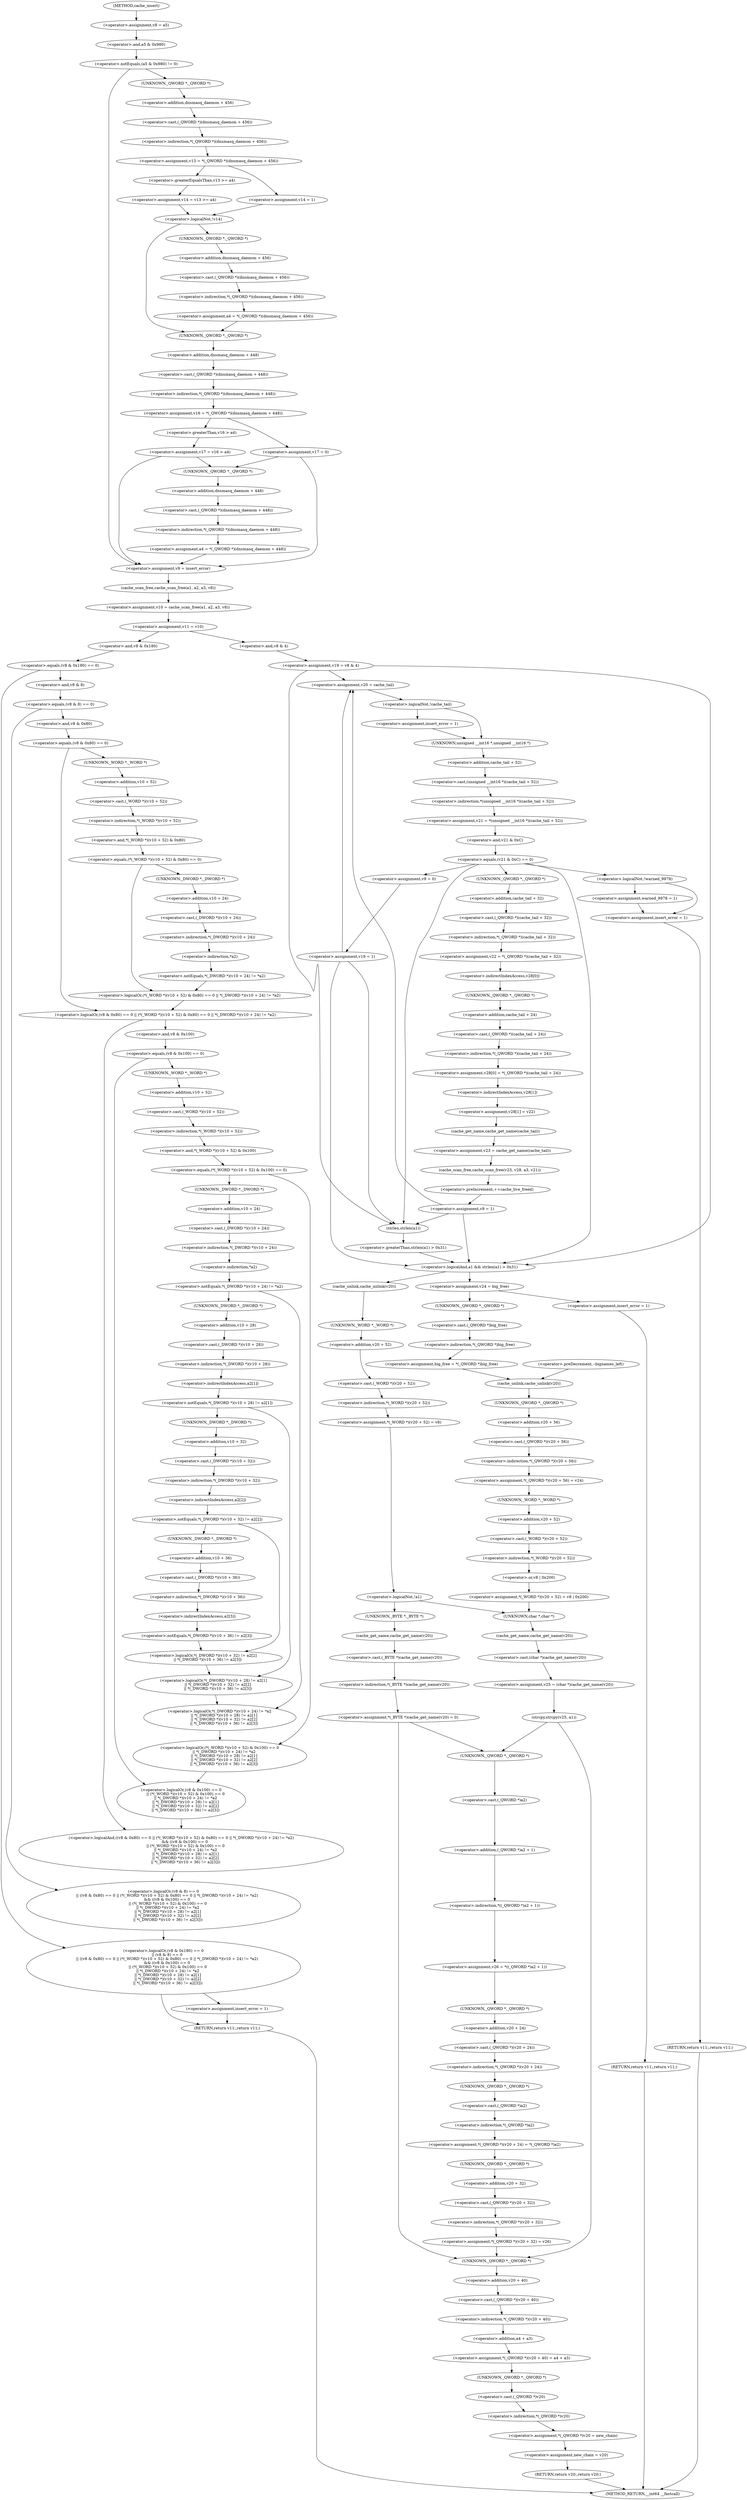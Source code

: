 digraph cache_insert {  
"1000142" [label = "(<operator>.assignment,v8 = a5)" ]
"1000146" [label = "(<operator>.notEquals,(a5 & 0x980) != 0)" ]
"1000147" [label = "(<operator>.and,a5 & 0x980)" ]
"1000152" [label = "(<operator>.assignment,v13 = *(_QWORD *)(dnsmasq_daemon + 456))" ]
"1000154" [label = "(<operator>.indirection,*(_QWORD *)(dnsmasq_daemon + 456))" ]
"1000155" [label = "(<operator>.cast,(_QWORD *)(dnsmasq_daemon + 456))" ]
"1000156" [label = "(UNKNOWN,_QWORD *,_QWORD *)" ]
"1000157" [label = "(<operator>.addition,dnsmasq_daemon + 456)" ]
"1000162" [label = "(<operator>.assignment,v14 = v13 >= a4)" ]
"1000164" [label = "(<operator>.greaterEqualsThan,v13 >= a4)" ]
"1000168" [label = "(<operator>.assignment,v14 = 1)" ]
"1000172" [label = "(<operator>.logicalNot,!v14)" ]
"1000174" [label = "(<operator>.assignment,a4 = *(_QWORD *)(dnsmasq_daemon + 456))" ]
"1000176" [label = "(<operator>.indirection,*(_QWORD *)(dnsmasq_daemon + 456))" ]
"1000177" [label = "(<operator>.cast,(_QWORD *)(dnsmasq_daemon + 456))" ]
"1000178" [label = "(UNKNOWN,_QWORD *,_QWORD *)" ]
"1000179" [label = "(<operator>.addition,dnsmasq_daemon + 456)" ]
"1000182" [label = "(<operator>.assignment,v16 = *(_QWORD *)(dnsmasq_daemon + 448))" ]
"1000184" [label = "(<operator>.indirection,*(_QWORD *)(dnsmasq_daemon + 448))" ]
"1000185" [label = "(<operator>.cast,(_QWORD *)(dnsmasq_daemon + 448))" ]
"1000186" [label = "(UNKNOWN,_QWORD *,_QWORD *)" ]
"1000187" [label = "(<operator>.addition,dnsmasq_daemon + 448)" ]
"1000192" [label = "(<operator>.assignment,v17 = v16 > a4)" ]
"1000194" [label = "(<operator>.greaterThan,v16 > a4)" ]
"1000198" [label = "(<operator>.assignment,v17 = 0)" ]
"1000203" [label = "(<operator>.assignment,a4 = *(_QWORD *)(dnsmasq_daemon + 448))" ]
"1000205" [label = "(<operator>.indirection,*(_QWORD *)(dnsmasq_daemon + 448))" ]
"1000206" [label = "(<operator>.cast,(_QWORD *)(dnsmasq_daemon + 448))" ]
"1000207" [label = "(UNKNOWN,_QWORD *,_QWORD *)" ]
"1000208" [label = "(<operator>.addition,dnsmasq_daemon + 448)" ]
"1000211" [label = "(<operator>.assignment,v9 = insert_error)" ]
"1000217" [label = "(<operator>.assignment,v10 = cache_scan_free(a1, a2, a3, v8))" ]
"1000219" [label = "(cache_scan_free,cache_scan_free(a1, a2, a3, v8))" ]
"1000224" [label = "(<operator>.assignment,v11 = v10)" ]
"1000231" [label = "(<operator>.logicalOr,(v8 & 0x180) == 0\n      || (v8 & 8) == 0\n      || ((v8 & 0x80) == 0 || (*(_WORD *)(v10 + 52) & 0x80) == 0 || *(_DWORD *)(v10 + 24) != *a2)\n      && ((v8 & 0x100) == 0\n       || (*(_WORD *)(v10 + 52) & 0x100) == 0\n       || *(_DWORD *)(v10 + 24) != *a2\n       || *(_DWORD *)(v10 + 28) != a2[1]\n       || *(_DWORD *)(v10 + 32) != a2[2]\n       || *(_DWORD *)(v10 + 36) != a2[3]))" ]
"1000232" [label = "(<operator>.equals,(v8 & 0x180) == 0)" ]
"1000233" [label = "(<operator>.and,v8 & 0x180)" ]
"1000237" [label = "(<operator>.logicalOr,(v8 & 8) == 0\n      || ((v8 & 0x80) == 0 || (*(_WORD *)(v10 + 52) & 0x80) == 0 || *(_DWORD *)(v10 + 24) != *a2)\n      && ((v8 & 0x100) == 0\n       || (*(_WORD *)(v10 + 52) & 0x100) == 0\n       || *(_DWORD *)(v10 + 24) != *a2\n       || *(_DWORD *)(v10 + 28) != a2[1]\n       || *(_DWORD *)(v10 + 32) != a2[2]\n       || *(_DWORD *)(v10 + 36) != a2[3]))" ]
"1000238" [label = "(<operator>.equals,(v8 & 8) == 0)" ]
"1000239" [label = "(<operator>.and,v8 & 8)" ]
"1000243" [label = "(<operator>.logicalAnd,((v8 & 0x80) == 0 || (*(_WORD *)(v10 + 52) & 0x80) == 0 || *(_DWORD *)(v10 + 24) != *a2)\n      && ((v8 & 0x100) == 0\n       || (*(_WORD *)(v10 + 52) & 0x100) == 0\n       || *(_DWORD *)(v10 + 24) != *a2\n       || *(_DWORD *)(v10 + 28) != a2[1]\n       || *(_DWORD *)(v10 + 32) != a2[2]\n       || *(_DWORD *)(v10 + 36) != a2[3]))" ]
"1000244" [label = "(<operator>.logicalOr,(v8 & 0x80) == 0 || (*(_WORD *)(v10 + 52) & 0x80) == 0 || *(_DWORD *)(v10 + 24) != *a2)" ]
"1000245" [label = "(<operator>.equals,(v8 & 0x80) == 0)" ]
"1000246" [label = "(<operator>.and,v8 & 0x80)" ]
"1000250" [label = "(<operator>.logicalOr,(*(_WORD *)(v10 + 52) & 0x80) == 0 || *(_DWORD *)(v10 + 24) != *a2)" ]
"1000251" [label = "(<operator>.equals,(*(_WORD *)(v10 + 52) & 0x80) == 0)" ]
"1000252" [label = "(<operator>.and,*(_WORD *)(v10 + 52) & 0x80)" ]
"1000253" [label = "(<operator>.indirection,*(_WORD *)(v10 + 52))" ]
"1000254" [label = "(<operator>.cast,(_WORD *)(v10 + 52))" ]
"1000255" [label = "(UNKNOWN,_WORD *,_WORD *)" ]
"1000256" [label = "(<operator>.addition,v10 + 52)" ]
"1000261" [label = "(<operator>.notEquals,*(_DWORD *)(v10 + 24) != *a2)" ]
"1000262" [label = "(<operator>.indirection,*(_DWORD *)(v10 + 24))" ]
"1000263" [label = "(<operator>.cast,(_DWORD *)(v10 + 24))" ]
"1000264" [label = "(UNKNOWN,_DWORD *,_DWORD *)" ]
"1000265" [label = "(<operator>.addition,v10 + 24)" ]
"1000268" [label = "(<operator>.indirection,*a2)" ]
"1000270" [label = "(<operator>.logicalOr,(v8 & 0x100) == 0\n       || (*(_WORD *)(v10 + 52) & 0x100) == 0\n       || *(_DWORD *)(v10 + 24) != *a2\n       || *(_DWORD *)(v10 + 28) != a2[1]\n       || *(_DWORD *)(v10 + 32) != a2[2]\n       || *(_DWORD *)(v10 + 36) != a2[3])" ]
"1000271" [label = "(<operator>.equals,(v8 & 0x100) == 0)" ]
"1000272" [label = "(<operator>.and,v8 & 0x100)" ]
"1000276" [label = "(<operator>.logicalOr,(*(_WORD *)(v10 + 52) & 0x100) == 0\n       || *(_DWORD *)(v10 + 24) != *a2\n       || *(_DWORD *)(v10 + 28) != a2[1]\n       || *(_DWORD *)(v10 + 32) != a2[2]\n       || *(_DWORD *)(v10 + 36) != a2[3])" ]
"1000277" [label = "(<operator>.equals,(*(_WORD *)(v10 + 52) & 0x100) == 0)" ]
"1000278" [label = "(<operator>.and,*(_WORD *)(v10 + 52) & 0x100)" ]
"1000279" [label = "(<operator>.indirection,*(_WORD *)(v10 + 52))" ]
"1000280" [label = "(<operator>.cast,(_WORD *)(v10 + 52))" ]
"1000281" [label = "(UNKNOWN,_WORD *,_WORD *)" ]
"1000282" [label = "(<operator>.addition,v10 + 52)" ]
"1000287" [label = "(<operator>.logicalOr,*(_DWORD *)(v10 + 24) != *a2\n       || *(_DWORD *)(v10 + 28) != a2[1]\n       || *(_DWORD *)(v10 + 32) != a2[2]\n       || *(_DWORD *)(v10 + 36) != a2[3])" ]
"1000288" [label = "(<operator>.notEquals,*(_DWORD *)(v10 + 24) != *a2)" ]
"1000289" [label = "(<operator>.indirection,*(_DWORD *)(v10 + 24))" ]
"1000290" [label = "(<operator>.cast,(_DWORD *)(v10 + 24))" ]
"1000291" [label = "(UNKNOWN,_DWORD *,_DWORD *)" ]
"1000292" [label = "(<operator>.addition,v10 + 24)" ]
"1000295" [label = "(<operator>.indirection,*a2)" ]
"1000297" [label = "(<operator>.logicalOr,*(_DWORD *)(v10 + 28) != a2[1]\n       || *(_DWORD *)(v10 + 32) != a2[2]\n       || *(_DWORD *)(v10 + 36) != a2[3])" ]
"1000298" [label = "(<operator>.notEquals,*(_DWORD *)(v10 + 28) != a2[1])" ]
"1000299" [label = "(<operator>.indirection,*(_DWORD *)(v10 + 28))" ]
"1000300" [label = "(<operator>.cast,(_DWORD *)(v10 + 28))" ]
"1000301" [label = "(UNKNOWN,_DWORD *,_DWORD *)" ]
"1000302" [label = "(<operator>.addition,v10 + 28)" ]
"1000305" [label = "(<operator>.indirectIndexAccess,a2[1])" ]
"1000308" [label = "(<operator>.logicalOr,*(_DWORD *)(v10 + 32) != a2[2]\n       || *(_DWORD *)(v10 + 36) != a2[3])" ]
"1000309" [label = "(<operator>.notEquals,*(_DWORD *)(v10 + 32) != a2[2])" ]
"1000310" [label = "(<operator>.indirection,*(_DWORD *)(v10 + 32))" ]
"1000311" [label = "(<operator>.cast,(_DWORD *)(v10 + 32))" ]
"1000312" [label = "(UNKNOWN,_DWORD *,_DWORD *)" ]
"1000313" [label = "(<operator>.addition,v10 + 32)" ]
"1000316" [label = "(<operator>.indirectIndexAccess,a2[2])" ]
"1000319" [label = "(<operator>.notEquals,*(_DWORD *)(v10 + 36) != a2[3])" ]
"1000320" [label = "(<operator>.indirection,*(_DWORD *)(v10 + 36))" ]
"1000321" [label = "(<operator>.cast,(_DWORD *)(v10 + 36))" ]
"1000322" [label = "(UNKNOWN,_DWORD *,_DWORD *)" ]
"1000323" [label = "(<operator>.addition,v10 + 36)" ]
"1000326" [label = "(<operator>.indirectIndexAccess,a2[3])" ]
"1000330" [label = "(<operator>.assignment,insert_error = 1)" ]
"1000334" [label = "(RETURN,return v11;,return v11;)" ]
"1000336" [label = "(<operator>.assignment,v19 = v8 & 4)" ]
"1000338" [label = "(<operator>.and,v8 & 4)" ]
"1000344" [label = "(<operator>.assignment,v20 = cache_tail)" ]
"1000348" [label = "(<operator>.logicalNot,!cache_tail)" ]
"1000351" [label = "(<operator>.assignment,insert_error = 1)" ]
"1000355" [label = "(<operator>.assignment,v21 = *(unsigned __int16 *)(cache_tail + 52))" ]
"1000357" [label = "(<operator>.indirection,*(unsigned __int16 *)(cache_tail + 52))" ]
"1000358" [label = "(<operator>.cast,(unsigned __int16 *)(cache_tail + 52))" ]
"1000359" [label = "(UNKNOWN,unsigned __int16 *,unsigned __int16 *)" ]
"1000360" [label = "(<operator>.addition,cache_tail + 52)" ]
"1000364" [label = "(<operator>.equals,(v21 & 0xC) == 0)" ]
"1000365" [label = "(<operator>.and,v21 & 0xC)" ]
"1000374" [label = "(<operator>.logicalNot,!warned_9978)" ]
"1000377" [label = "(<operator>.assignment,warned_9978 = 1)" ]
"1000380" [label = "(<operator>.assignment,insert_error = 1)" ]
"1000383" [label = "(RETURN,return v11;,return v11;)" ]
"1000388" [label = "(<operator>.assignment,v22 = *(_QWORD *)(cache_tail + 32))" ]
"1000390" [label = "(<operator>.indirection,*(_QWORD *)(cache_tail + 32))" ]
"1000391" [label = "(<operator>.cast,(_QWORD *)(cache_tail + 32))" ]
"1000392" [label = "(UNKNOWN,_QWORD *,_QWORD *)" ]
"1000393" [label = "(<operator>.addition,cache_tail + 32)" ]
"1000396" [label = "(<operator>.assignment,v28[0] = *(_QWORD *)(cache_tail + 24))" ]
"1000397" [label = "(<operator>.indirectIndexAccess,v28[0])" ]
"1000400" [label = "(<operator>.indirection,*(_QWORD *)(cache_tail + 24))" ]
"1000401" [label = "(<operator>.cast,(_QWORD *)(cache_tail + 24))" ]
"1000402" [label = "(UNKNOWN,_QWORD *,_QWORD *)" ]
"1000403" [label = "(<operator>.addition,cache_tail + 24)" ]
"1000406" [label = "(<operator>.assignment,v28[1] = v22)" ]
"1000407" [label = "(<operator>.indirectIndexAccess,v28[1])" ]
"1000411" [label = "(<operator>.assignment,v23 = cache_get_name(cache_tail))" ]
"1000413" [label = "(cache_get_name,cache_get_name(cache_tail))" ]
"1000415" [label = "(cache_scan_free,cache_scan_free(v23, v28, a3, v21))" ]
"1000420" [label = "(<operator>.preIncrement,++cache_live_freed)" ]
"1000422" [label = "(<operator>.assignment,v9 = 1)" ]
"1000427" [label = "(<operator>.assignment,v9 = 0)" ]
"1000430" [label = "(<operator>.assignment,v19 = 1)" ]
"1000434" [label = "(<operator>.logicalAnd,a1 && strlen(a1) > 0x31)" ]
"1000436" [label = "(<operator>.greaterThan,strlen(a1) > 0x31)" ]
"1000437" [label = "(strlen,strlen(a1))" ]
"1000441" [label = "(<operator>.assignment,v24 = big_free)" ]
"1000447" [label = "(<operator>.assignment,big_free = *(_QWORD *)big_free)" ]
"1000449" [label = "(<operator>.indirection,*(_QWORD *)big_free)" ]
"1000450" [label = "(<operator>.cast,(_QWORD *)big_free)" ]
"1000451" [label = "(UNKNOWN,_QWORD *,_QWORD *)" ]
"1000456" [label = "(<operator>.assignment,insert_error = 1)" ]
"1000459" [label = "(RETURN,return v11;,return v11;)" ]
"1000463" [label = "(<operator>.preDecrement,--bignames_left)" ]
"1000465" [label = "(cache_unlink,cache_unlink(v20))" ]
"1000467" [label = "(<operator>.assignment,*(_QWORD *)(v20 + 56) = v24)" ]
"1000468" [label = "(<operator>.indirection,*(_QWORD *)(v20 + 56))" ]
"1000469" [label = "(<operator>.cast,(_QWORD *)(v20 + 56))" ]
"1000470" [label = "(UNKNOWN,_QWORD *,_QWORD *)" ]
"1000471" [label = "(<operator>.addition,v20 + 56)" ]
"1000475" [label = "(<operator>.assignment,*(_WORD *)(v20 + 52) = v8 | 0x200)" ]
"1000476" [label = "(<operator>.indirection,*(_WORD *)(v20 + 52))" ]
"1000477" [label = "(<operator>.cast,(_WORD *)(v20 + 52))" ]
"1000478" [label = "(UNKNOWN,_WORD *,_WORD *)" ]
"1000479" [label = "(<operator>.addition,v20 + 52)" ]
"1000482" [label = "(<operator>.or,v8 | 0x200)" ]
"1000487" [label = "(cache_unlink,cache_unlink(v20))" ]
"1000489" [label = "(<operator>.assignment,*(_WORD *)(v20 + 52) = v8)" ]
"1000490" [label = "(<operator>.indirection,*(_WORD *)(v20 + 52))" ]
"1000491" [label = "(<operator>.cast,(_WORD *)(v20 + 52))" ]
"1000492" [label = "(UNKNOWN,_WORD *,_WORD *)" ]
"1000493" [label = "(<operator>.addition,v20 + 52)" ]
"1000498" [label = "(<operator>.logicalNot,!a1)" ]
"1000501" [label = "(<operator>.assignment,*(_BYTE *)cache_get_name(v20) = 0)" ]
"1000502" [label = "(<operator>.indirection,*(_BYTE *)cache_get_name(v20))" ]
"1000503" [label = "(<operator>.cast,(_BYTE *)cache_get_name(v20))" ]
"1000504" [label = "(UNKNOWN,_BYTE *,_BYTE *)" ]
"1000505" [label = "(cache_get_name,cache_get_name(v20))" ]
"1000509" [label = "(<operator>.assignment,v25 = (char *)cache_get_name(v20))" ]
"1000511" [label = "(<operator>.cast,(char *)cache_get_name(v20))" ]
"1000512" [label = "(UNKNOWN,char *,char *)" ]
"1000513" [label = "(cache_get_name,cache_get_name(v20))" ]
"1000515" [label = "(strcpy,strcpy(v25, a1))" ]
"1000522" [label = "(<operator>.assignment,v26 = *((_QWORD *)a2 + 1))" ]
"1000524" [label = "(<operator>.indirection,*((_QWORD *)a2 + 1))" ]
"1000525" [label = "(<operator>.addition,(_QWORD *)a2 + 1)" ]
"1000526" [label = "(<operator>.cast,(_QWORD *)a2)" ]
"1000527" [label = "(UNKNOWN,_QWORD *,_QWORD *)" ]
"1000530" [label = "(<operator>.assignment,*(_QWORD *)(v20 + 24) = *(_QWORD *)a2)" ]
"1000531" [label = "(<operator>.indirection,*(_QWORD *)(v20 + 24))" ]
"1000532" [label = "(<operator>.cast,(_QWORD *)(v20 + 24))" ]
"1000533" [label = "(UNKNOWN,_QWORD *,_QWORD *)" ]
"1000534" [label = "(<operator>.addition,v20 + 24)" ]
"1000537" [label = "(<operator>.indirection,*(_QWORD *)a2)" ]
"1000538" [label = "(<operator>.cast,(_QWORD *)a2)" ]
"1000539" [label = "(UNKNOWN,_QWORD *,_QWORD *)" ]
"1000541" [label = "(<operator>.assignment,*(_QWORD *)(v20 + 32) = v26)" ]
"1000542" [label = "(<operator>.indirection,*(_QWORD *)(v20 + 32))" ]
"1000543" [label = "(<operator>.cast,(_QWORD *)(v20 + 32))" ]
"1000544" [label = "(UNKNOWN,_QWORD *,_QWORD *)" ]
"1000545" [label = "(<operator>.addition,v20 + 32)" ]
"1000549" [label = "(<operator>.assignment,*(_QWORD *)(v20 + 40) = a4 + a3)" ]
"1000550" [label = "(<operator>.indirection,*(_QWORD *)(v20 + 40))" ]
"1000551" [label = "(<operator>.cast,(_QWORD *)(v20 + 40))" ]
"1000552" [label = "(UNKNOWN,_QWORD *,_QWORD *)" ]
"1000553" [label = "(<operator>.addition,v20 + 40)" ]
"1000556" [label = "(<operator>.addition,a4 + a3)" ]
"1000559" [label = "(<operator>.assignment,*(_QWORD *)v20 = new_chain)" ]
"1000560" [label = "(<operator>.indirection,*(_QWORD *)v20)" ]
"1000561" [label = "(<operator>.cast,(_QWORD *)v20)" ]
"1000562" [label = "(UNKNOWN,_QWORD *,_QWORD *)" ]
"1000565" [label = "(<operator>.assignment,new_chain = v20)" ]
"1000568" [label = "(RETURN,return v20;,return v20;)" ]
"1000118" [label = "(METHOD,cache_insert)" ]
"1000570" [label = "(METHOD_RETURN,__int64 __fastcall)" ]
  "1000142" -> "1000147" 
  "1000146" -> "1000156" 
  "1000146" -> "1000211" 
  "1000147" -> "1000146" 
  "1000152" -> "1000164" 
  "1000152" -> "1000168" 
  "1000154" -> "1000152" 
  "1000155" -> "1000154" 
  "1000156" -> "1000157" 
  "1000157" -> "1000155" 
  "1000162" -> "1000172" 
  "1000164" -> "1000162" 
  "1000168" -> "1000172" 
  "1000172" -> "1000178" 
  "1000172" -> "1000186" 
  "1000174" -> "1000186" 
  "1000176" -> "1000174" 
  "1000177" -> "1000176" 
  "1000178" -> "1000179" 
  "1000179" -> "1000177" 
  "1000182" -> "1000194" 
  "1000182" -> "1000198" 
  "1000184" -> "1000182" 
  "1000185" -> "1000184" 
  "1000186" -> "1000187" 
  "1000187" -> "1000185" 
  "1000192" -> "1000207" 
  "1000192" -> "1000211" 
  "1000194" -> "1000192" 
  "1000198" -> "1000207" 
  "1000198" -> "1000211" 
  "1000203" -> "1000211" 
  "1000205" -> "1000203" 
  "1000206" -> "1000205" 
  "1000207" -> "1000208" 
  "1000208" -> "1000206" 
  "1000211" -> "1000219" 
  "1000217" -> "1000224" 
  "1000219" -> "1000217" 
  "1000224" -> "1000233" 
  "1000224" -> "1000338" 
  "1000231" -> "1000330" 
  "1000231" -> "1000334" 
  "1000232" -> "1000231" 
  "1000232" -> "1000239" 
  "1000233" -> "1000232" 
  "1000237" -> "1000231" 
  "1000238" -> "1000237" 
  "1000238" -> "1000246" 
  "1000239" -> "1000238" 
  "1000243" -> "1000237" 
  "1000244" -> "1000243" 
  "1000244" -> "1000272" 
  "1000245" -> "1000255" 
  "1000245" -> "1000244" 
  "1000246" -> "1000245" 
  "1000250" -> "1000244" 
  "1000251" -> "1000264" 
  "1000251" -> "1000250" 
  "1000252" -> "1000251" 
  "1000253" -> "1000252" 
  "1000254" -> "1000253" 
  "1000255" -> "1000256" 
  "1000256" -> "1000254" 
  "1000261" -> "1000250" 
  "1000262" -> "1000268" 
  "1000263" -> "1000262" 
  "1000264" -> "1000265" 
  "1000265" -> "1000263" 
  "1000268" -> "1000261" 
  "1000270" -> "1000243" 
  "1000271" -> "1000281" 
  "1000271" -> "1000270" 
  "1000272" -> "1000271" 
  "1000276" -> "1000270" 
  "1000277" -> "1000291" 
  "1000277" -> "1000276" 
  "1000278" -> "1000277" 
  "1000279" -> "1000278" 
  "1000280" -> "1000279" 
  "1000281" -> "1000282" 
  "1000282" -> "1000280" 
  "1000287" -> "1000276" 
  "1000288" -> "1000301" 
  "1000288" -> "1000287" 
  "1000289" -> "1000295" 
  "1000290" -> "1000289" 
  "1000291" -> "1000292" 
  "1000292" -> "1000290" 
  "1000295" -> "1000288" 
  "1000297" -> "1000287" 
  "1000298" -> "1000312" 
  "1000298" -> "1000297" 
  "1000299" -> "1000305" 
  "1000300" -> "1000299" 
  "1000301" -> "1000302" 
  "1000302" -> "1000300" 
  "1000305" -> "1000298" 
  "1000308" -> "1000297" 
  "1000309" -> "1000322" 
  "1000309" -> "1000308" 
  "1000310" -> "1000316" 
  "1000311" -> "1000310" 
  "1000312" -> "1000313" 
  "1000313" -> "1000311" 
  "1000316" -> "1000309" 
  "1000319" -> "1000308" 
  "1000320" -> "1000326" 
  "1000321" -> "1000320" 
  "1000322" -> "1000323" 
  "1000323" -> "1000321" 
  "1000326" -> "1000319" 
  "1000330" -> "1000334" 
  "1000334" -> "1000570" 
  "1000336" -> "1000344" 
  "1000336" -> "1000434" 
  "1000336" -> "1000437" 
  "1000338" -> "1000336" 
  "1000344" -> "1000348" 
  "1000348" -> "1000351" 
  "1000348" -> "1000359" 
  "1000351" -> "1000359" 
  "1000355" -> "1000365" 
  "1000357" -> "1000355" 
  "1000358" -> "1000357" 
  "1000359" -> "1000360" 
  "1000360" -> "1000358" 
  "1000364" -> "1000434" 
  "1000364" -> "1000437" 
  "1000364" -> "1000374" 
  "1000364" -> "1000392" 
  "1000364" -> "1000427" 
  "1000365" -> "1000364" 
  "1000374" -> "1000377" 
  "1000374" -> "1000380" 
  "1000377" -> "1000380" 
  "1000380" -> "1000383" 
  "1000383" -> "1000570" 
  "1000388" -> "1000397" 
  "1000390" -> "1000388" 
  "1000391" -> "1000390" 
  "1000392" -> "1000393" 
  "1000393" -> "1000391" 
  "1000396" -> "1000407" 
  "1000397" -> "1000402" 
  "1000400" -> "1000396" 
  "1000401" -> "1000400" 
  "1000402" -> "1000403" 
  "1000403" -> "1000401" 
  "1000406" -> "1000413" 
  "1000407" -> "1000406" 
  "1000411" -> "1000415" 
  "1000413" -> "1000411" 
  "1000415" -> "1000420" 
  "1000420" -> "1000422" 
  "1000422" -> "1000344" 
  "1000422" -> "1000434" 
  "1000422" -> "1000437" 
  "1000427" -> "1000430" 
  "1000430" -> "1000344" 
  "1000430" -> "1000434" 
  "1000430" -> "1000437" 
  "1000434" -> "1000441" 
  "1000434" -> "1000487" 
  "1000436" -> "1000434" 
  "1000437" -> "1000436" 
  "1000441" -> "1000451" 
  "1000441" -> "1000456" 
  "1000447" -> "1000465" 
  "1000449" -> "1000447" 
  "1000450" -> "1000449" 
  "1000451" -> "1000450" 
  "1000456" -> "1000459" 
  "1000459" -> "1000570" 
  "1000463" -> "1000465" 
  "1000465" -> "1000470" 
  "1000467" -> "1000478" 
  "1000468" -> "1000467" 
  "1000469" -> "1000468" 
  "1000470" -> "1000471" 
  "1000471" -> "1000469" 
  "1000475" -> "1000512" 
  "1000476" -> "1000482" 
  "1000477" -> "1000476" 
  "1000478" -> "1000479" 
  "1000479" -> "1000477" 
  "1000482" -> "1000475" 
  "1000487" -> "1000492" 
  "1000489" -> "1000498" 
  "1000490" -> "1000489" 
  "1000491" -> "1000490" 
  "1000492" -> "1000493" 
  "1000493" -> "1000491" 
  "1000498" -> "1000504" 
  "1000498" -> "1000512" 
  "1000501" -> "1000552" 
  "1000501" -> "1000527" 
  "1000502" -> "1000501" 
  "1000503" -> "1000502" 
  "1000504" -> "1000505" 
  "1000505" -> "1000503" 
  "1000509" -> "1000515" 
  "1000511" -> "1000509" 
  "1000512" -> "1000513" 
  "1000513" -> "1000511" 
  "1000515" -> "1000552" 
  "1000515" -> "1000527" 
  "1000522" -> "1000533" 
  "1000524" -> "1000522" 
  "1000525" -> "1000524" 
  "1000526" -> "1000525" 
  "1000527" -> "1000526" 
  "1000530" -> "1000544" 
  "1000531" -> "1000539" 
  "1000532" -> "1000531" 
  "1000533" -> "1000534" 
  "1000534" -> "1000532" 
  "1000537" -> "1000530" 
  "1000538" -> "1000537" 
  "1000539" -> "1000538" 
  "1000541" -> "1000552" 
  "1000542" -> "1000541" 
  "1000543" -> "1000542" 
  "1000544" -> "1000545" 
  "1000545" -> "1000543" 
  "1000549" -> "1000562" 
  "1000550" -> "1000556" 
  "1000551" -> "1000550" 
  "1000552" -> "1000553" 
  "1000553" -> "1000551" 
  "1000556" -> "1000549" 
  "1000559" -> "1000565" 
  "1000560" -> "1000559" 
  "1000561" -> "1000560" 
  "1000562" -> "1000561" 
  "1000565" -> "1000568" 
  "1000568" -> "1000570" 
  "1000118" -> "1000142" 
}
